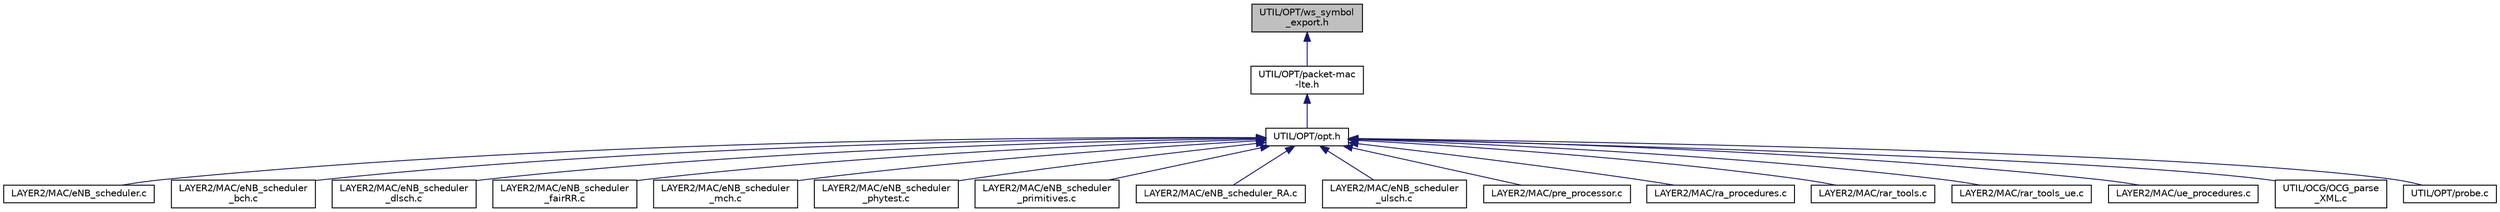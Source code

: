 digraph "UTIL/OPT/ws_symbol_export.h"
{
 // LATEX_PDF_SIZE
  edge [fontname="Helvetica",fontsize="10",labelfontname="Helvetica",labelfontsize="10"];
  node [fontname="Helvetica",fontsize="10",shape=record];
  Node1 [label="UTIL/OPT/ws_symbol\l_export.h",height=0.2,width=0.4,color="black", fillcolor="grey75", style="filled", fontcolor="black",tooltip=" "];
  Node1 -> Node2 [dir="back",color="midnightblue",fontsize="10",style="solid",fontname="Helvetica"];
  Node2 [label="UTIL/OPT/packet-mac\l-lte.h",height=0.2,width=0.4,color="black", fillcolor="white", style="filled",URL="$packet-mac-lte_8h.html",tooltip=" "];
  Node2 -> Node3 [dir="back",color="midnightblue",fontsize="10",style="solid",fontname="Helvetica"];
  Node3 [label="UTIL/OPT/opt.h",height=0.2,width=0.4,color="black", fillcolor="white", style="filled",URL="$opt_8h.html",tooltip=" "];
  Node3 -> Node4 [dir="back",color="midnightblue",fontsize="10",style="solid",fontname="Helvetica"];
  Node4 [label="LAYER2/MAC/eNB_scheduler.c",height=0.2,width=0.4,color="black", fillcolor="white", style="filled",URL="$eNB__scheduler_8c.html",tooltip="eNB scheduler top level function operates on per subframe basis"];
  Node3 -> Node5 [dir="back",color="midnightblue",fontsize="10",style="solid",fontname="Helvetica"];
  Node5 [label="LAYER2/MAC/eNB_scheduler\l_bch.c",height=0.2,width=0.4,color="black", fillcolor="white", style="filled",URL="$eNB__scheduler__bch_8c.html",tooltip="procedures related to eNB for the BCH transport channel"];
  Node3 -> Node6 [dir="back",color="midnightblue",fontsize="10",style="solid",fontname="Helvetica"];
  Node6 [label="LAYER2/MAC/eNB_scheduler\l_dlsch.c",height=0.2,width=0.4,color="black", fillcolor="white", style="filled",URL="$eNB__scheduler__dlsch_8c.html",tooltip="procedures related to eNB for the DLSCH transport channel"];
  Node3 -> Node7 [dir="back",color="midnightblue",fontsize="10",style="solid",fontname="Helvetica"];
  Node7 [label="LAYER2/MAC/eNB_scheduler\l_fairRR.c",height=0.2,width=0.4,color="black", fillcolor="white", style="filled",URL="$eNB__scheduler__fairRR_8c.html",tooltip=" "];
  Node3 -> Node8 [dir="back",color="midnightblue",fontsize="10",style="solid",fontname="Helvetica"];
  Node8 [label="LAYER2/MAC/eNB_scheduler\l_mch.c",height=0.2,width=0.4,color="black", fillcolor="white", style="filled",URL="$eNB__scheduler__mch_8c.html",tooltip="procedures related to eNB for the MCH transport channel"];
  Node3 -> Node9 [dir="back",color="midnightblue",fontsize="10",style="solid",fontname="Helvetica"];
  Node9 [label="LAYER2/MAC/eNB_scheduler\l_phytest.c",height=0.2,width=0.4,color="black", fillcolor="white", style="filled",URL="$eNB__scheduler__phytest_8c.html",tooltip=" "];
  Node3 -> Node10 [dir="back",color="midnightblue",fontsize="10",style="solid",fontname="Helvetica"];
  Node10 [label="LAYER2/MAC/eNB_scheduler\l_primitives.c",height=0.2,width=0.4,color="black", fillcolor="white", style="filled",URL="$eNB__scheduler__primitives_8c.html",tooltip="primitives used by eNB for BCH, RACH, ULSCH, DLSCH scheduling"];
  Node3 -> Node11 [dir="back",color="midnightblue",fontsize="10",style="solid",fontname="Helvetica"];
  Node11 [label="LAYER2/MAC/eNB_scheduler_RA.c",height=0.2,width=0.4,color="black", fillcolor="white", style="filled",URL="$eNB__scheduler__RA_8c.html",tooltip="primitives used for random access"];
  Node3 -> Node12 [dir="back",color="midnightblue",fontsize="10",style="solid",fontname="Helvetica"];
  Node12 [label="LAYER2/MAC/eNB_scheduler\l_ulsch.c",height=0.2,width=0.4,color="black", fillcolor="white", style="filled",URL="$eNB__scheduler__ulsch_8c.html",tooltip="eNB procedures for the ULSCH transport channel"];
  Node3 -> Node13 [dir="back",color="midnightblue",fontsize="10",style="solid",fontname="Helvetica"];
  Node13 [label="LAYER2/MAC/pre_processor.c",height=0.2,width=0.4,color="black", fillcolor="white", style="filled",URL="$pre__processor_8c.html",tooltip="eNB scheduler preprocessing fuction prior to scheduling"];
  Node3 -> Node14 [dir="back",color="midnightblue",fontsize="10",style="solid",fontname="Helvetica"];
  Node14 [label="LAYER2/MAC/ra_procedures.c",height=0.2,width=0.4,color="black", fillcolor="white", style="filled",URL="$ra__procedures_8c.html",tooltip="Routines for UE MAC-layer Random-access procedures (36.321) V8.6 2009-03."];
  Node3 -> Node15 [dir="back",color="midnightblue",fontsize="10",style="solid",fontname="Helvetica"];
  Node15 [label="LAYER2/MAC/rar_tools.c",height=0.2,width=0.4,color="black", fillcolor="white", style="filled",URL="$rar__tools_8c.html",tooltip="random access tools"];
  Node3 -> Node16 [dir="back",color="midnightblue",fontsize="10",style="solid",fontname="Helvetica"];
  Node16 [label="LAYER2/MAC/rar_tools_ue.c",height=0.2,width=0.4,color="black", fillcolor="white", style="filled",URL="$rar__tools__ue_8c.html",tooltip=" "];
  Node3 -> Node17 [dir="back",color="midnightblue",fontsize="10",style="solid",fontname="Helvetica"];
  Node17 [label="LAYER2/MAC/ue_procedures.c",height=0.2,width=0.4,color="black", fillcolor="white", style="filled",URL="$ue__procedures_8c.html",tooltip=" "];
  Node3 -> Node18 [dir="back",color="midnightblue",fontsize="10",style="solid",fontname="Helvetica"];
  Node18 [label="UTIL/OCG/OCG_parse\l_XML.c",height=0.2,width=0.4,color="black", fillcolor="white", style="filled",URL="$OCG__parse__XML_8c.html",tooltip="Parse the content of the XML configuration file."];
  Node3 -> Node19 [dir="back",color="midnightblue",fontsize="10",style="solid",fontname="Helvetica"];
  Node19 [label="UTIL/OPT/probe.c",height=0.2,width=0.4,color="black", fillcolor="white", style="filled",URL="$probe_8c.html",tooltip=" "];
}
